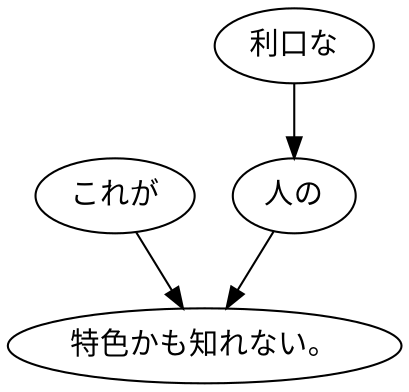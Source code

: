 digraph graph2537 {
	node0 [label="これが"];
	node1 [label="利口な"];
	node2 [label="人の"];
	node3 [label="特色かも知れない。"];
	node0 -> node3;
	node1 -> node2;
	node2 -> node3;
}

